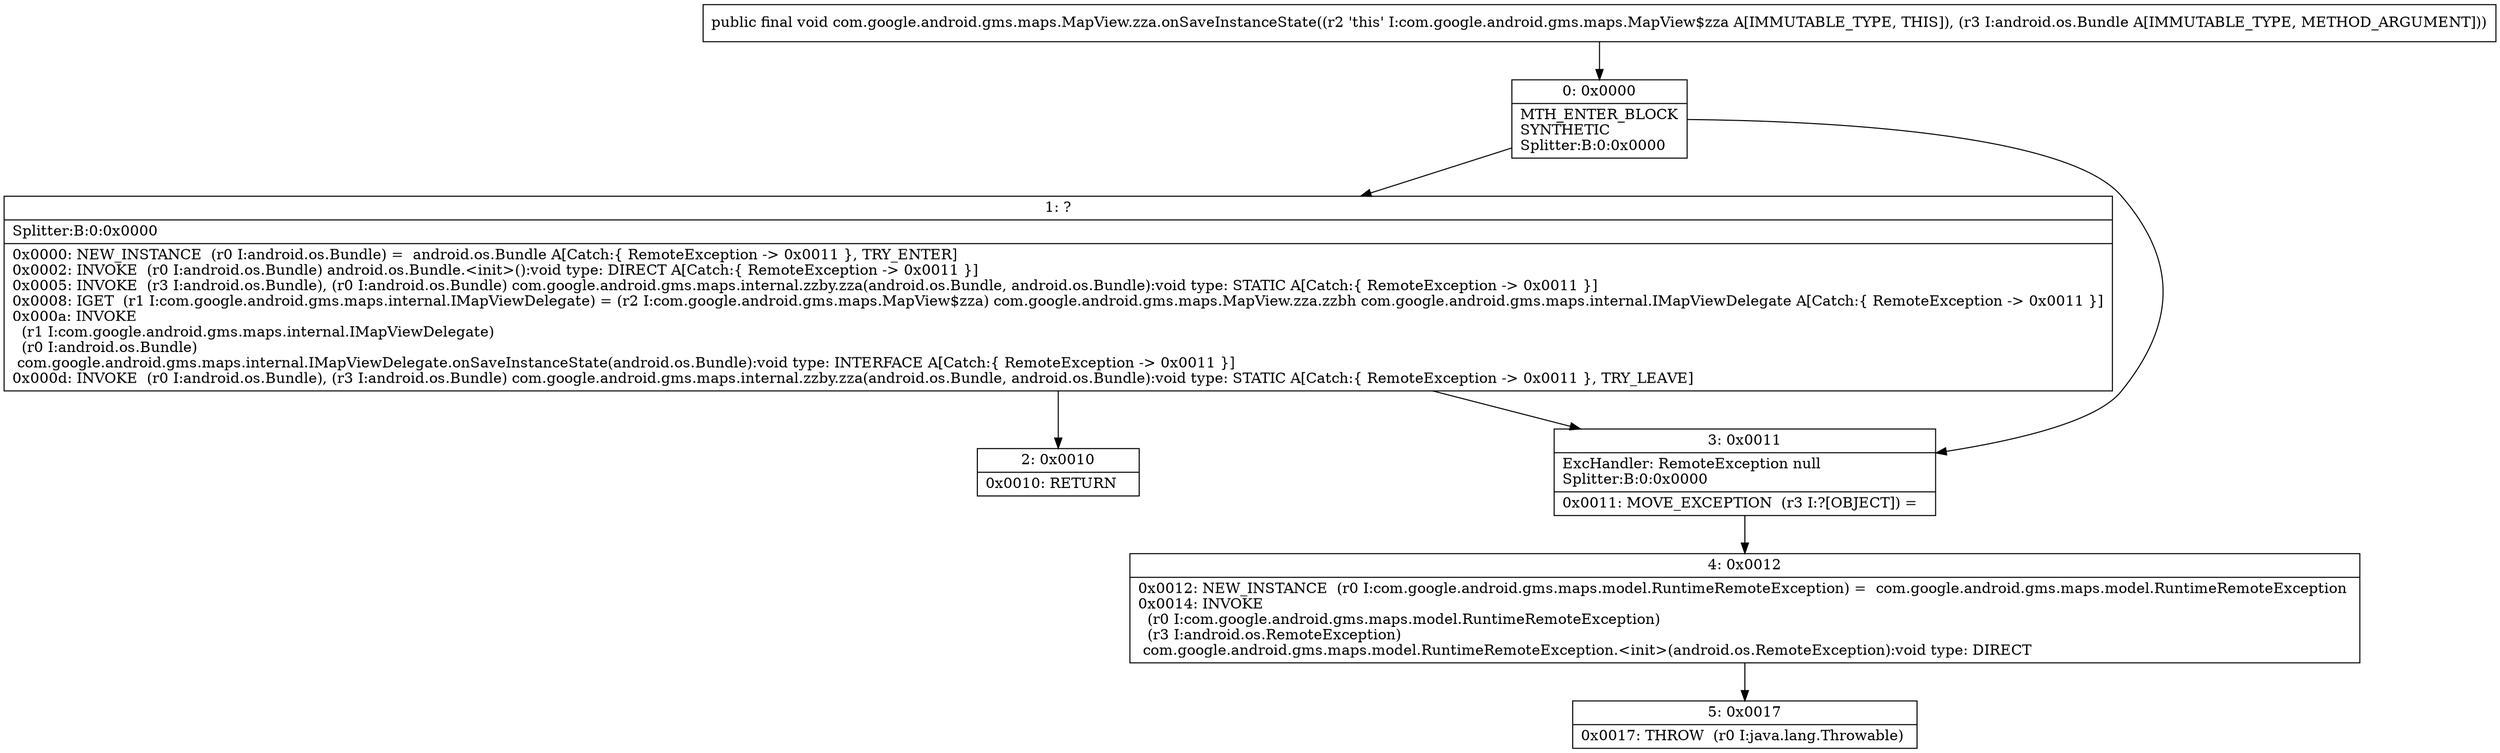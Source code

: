 digraph "CFG forcom.google.android.gms.maps.MapView.zza.onSaveInstanceState(Landroid\/os\/Bundle;)V" {
Node_0 [shape=record,label="{0\:\ 0x0000|MTH_ENTER_BLOCK\lSYNTHETIC\lSplitter:B:0:0x0000\l}"];
Node_1 [shape=record,label="{1\:\ ?|Splitter:B:0:0x0000\l|0x0000: NEW_INSTANCE  (r0 I:android.os.Bundle) =  android.os.Bundle A[Catch:\{ RemoteException \-\> 0x0011 \}, TRY_ENTER]\l0x0002: INVOKE  (r0 I:android.os.Bundle) android.os.Bundle.\<init\>():void type: DIRECT A[Catch:\{ RemoteException \-\> 0x0011 \}]\l0x0005: INVOKE  (r3 I:android.os.Bundle), (r0 I:android.os.Bundle) com.google.android.gms.maps.internal.zzby.zza(android.os.Bundle, android.os.Bundle):void type: STATIC A[Catch:\{ RemoteException \-\> 0x0011 \}]\l0x0008: IGET  (r1 I:com.google.android.gms.maps.internal.IMapViewDelegate) = (r2 I:com.google.android.gms.maps.MapView$zza) com.google.android.gms.maps.MapView.zza.zzbh com.google.android.gms.maps.internal.IMapViewDelegate A[Catch:\{ RemoteException \-\> 0x0011 \}]\l0x000a: INVOKE  \l  (r1 I:com.google.android.gms.maps.internal.IMapViewDelegate)\l  (r0 I:android.os.Bundle)\l com.google.android.gms.maps.internal.IMapViewDelegate.onSaveInstanceState(android.os.Bundle):void type: INTERFACE A[Catch:\{ RemoteException \-\> 0x0011 \}]\l0x000d: INVOKE  (r0 I:android.os.Bundle), (r3 I:android.os.Bundle) com.google.android.gms.maps.internal.zzby.zza(android.os.Bundle, android.os.Bundle):void type: STATIC A[Catch:\{ RemoteException \-\> 0x0011 \}, TRY_LEAVE]\l}"];
Node_2 [shape=record,label="{2\:\ 0x0010|0x0010: RETURN   \l}"];
Node_3 [shape=record,label="{3\:\ 0x0011|ExcHandler: RemoteException null\lSplitter:B:0:0x0000\l|0x0011: MOVE_EXCEPTION  (r3 I:?[OBJECT]) =  \l}"];
Node_4 [shape=record,label="{4\:\ 0x0012|0x0012: NEW_INSTANCE  (r0 I:com.google.android.gms.maps.model.RuntimeRemoteException) =  com.google.android.gms.maps.model.RuntimeRemoteException \l0x0014: INVOKE  \l  (r0 I:com.google.android.gms.maps.model.RuntimeRemoteException)\l  (r3 I:android.os.RemoteException)\l com.google.android.gms.maps.model.RuntimeRemoteException.\<init\>(android.os.RemoteException):void type: DIRECT \l}"];
Node_5 [shape=record,label="{5\:\ 0x0017|0x0017: THROW  (r0 I:java.lang.Throwable) \l}"];
MethodNode[shape=record,label="{public final void com.google.android.gms.maps.MapView.zza.onSaveInstanceState((r2 'this' I:com.google.android.gms.maps.MapView$zza A[IMMUTABLE_TYPE, THIS]), (r3 I:android.os.Bundle A[IMMUTABLE_TYPE, METHOD_ARGUMENT])) }"];
MethodNode -> Node_0;
Node_0 -> Node_1;
Node_0 -> Node_3;
Node_1 -> Node_2;
Node_1 -> Node_3;
Node_3 -> Node_4;
Node_4 -> Node_5;
}

